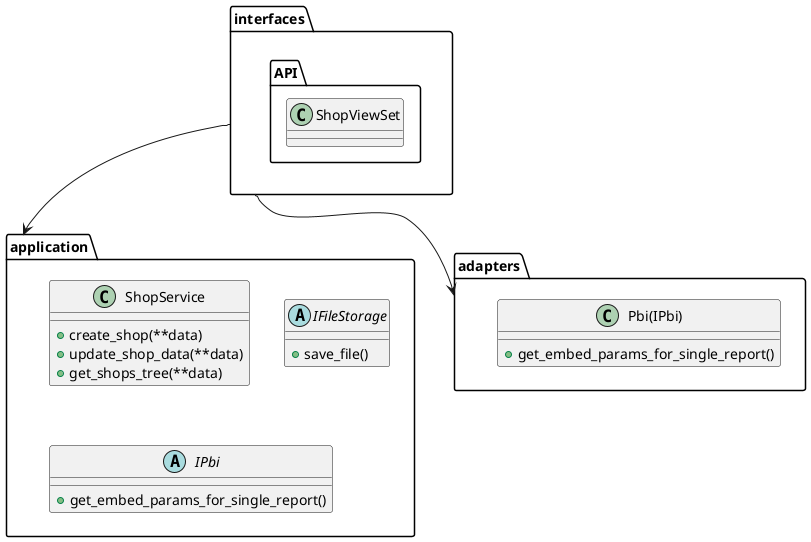 @startuml
'https://plantuml.com/class-diagram

package application {
    class ShopService {
        + create_shop(**data)
        + update_shop_data(**data)
        + get_shops_tree(**data)
    }

    abstract class IFileStorage {
        + save_file()
    }

    abstract class IPbi {
        + get_embed_params_for_single_report()
    }
}

package interfaces {
    package API {
        class ShopViewSet {}
    }
}

package adapters {
    class Pbi(IPbi) {
        + get_embed_params_for_single_report()
    }
}

interfaces --> application
interfaces --> adapters

@enduml
